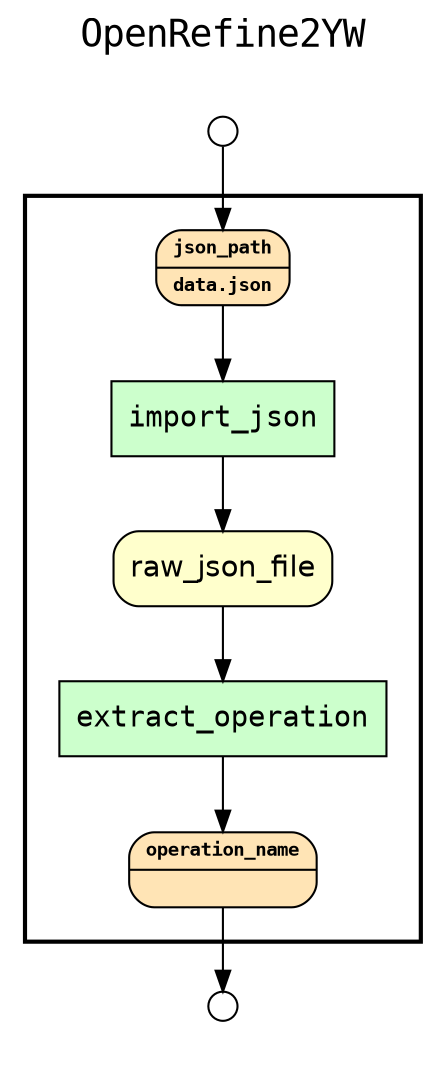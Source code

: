 
digraph yw_data_view {
rankdir=TB
fontname=Courier; fontsize=18; labelloc=t
label="OpenRefine2YW"
subgraph cluster_workflow { label=""; color=black; penwidth=2
subgraph cluster_workflow_inner { label=""; color=white
node[shape=box style="filled" fillcolor="#CCFFCC" peripheries=1 fontname=Courier]
import_json
extract_operation
node[shape=box style="filled" fillcolor="#CCFFCC" peripheries=1 fontname=Courier]
node[shape=box style="rounded,filled" fillcolor="#FFFFCC" peripheries=1 fontname=Helvetica]
raw_json_file
node[shape=box style="rounded,filled" fillcolor="#FFE4B5" peripheries=1 fontname="Courier-Bold" fontsize=9]
json_path[shape=record rankdir=LR label="{<f0> json_path |<f1>data.json\l}"]
node[shape=box style="rounded,filled" fillcolor="#FFE4B5" peripheries=1 fontname="Courier-Bold" fontsize=9]
operation_name[shape=record rankdir=LR label="{<f0> operation_name |<f1>}"]
node[shape=box style="rounded,filled" fillcolor="#FFFFFF" peripheries=1 fontname=Helvetica]
}}
subgraph cluster_inflows { label=""; color=white; penwidth=2
subgraph cluster_inflows_inner { label=""; color=white
node[shape=circle fillcolor="#FFFFFF" peripheries=1 width=0.2]
json_path_inflow [label=""]
}}
subgraph cluster_outflows { label=""; color=white; penwidth=2
subgraph cluster_outflows_inner { label=""; color=white
node[shape=circle fillcolor="#FFFFFF" peripheries=1 width=0.2]
operation_name_outflow [label=""]
}}
raw_json_file -> extract_operation
json_path -> import_json
import_json -> raw_json_file
extract_operation -> operation_name
json_path_inflow -> json_path
operation_name -> operation_name_outflow
}

